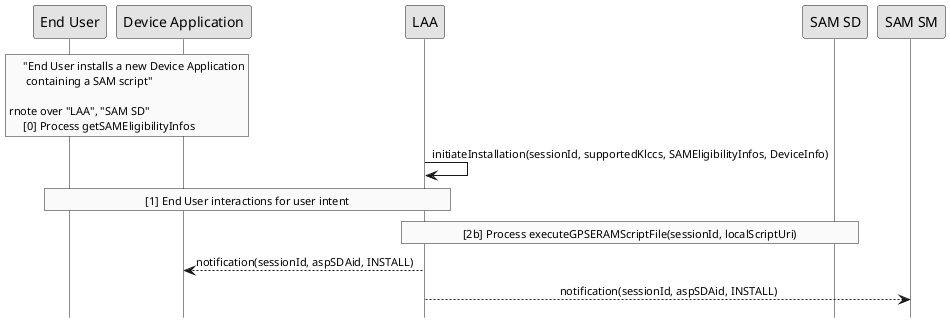 @startuml
 
hide footbox
skinparam sequenceMessageAlign center
skinparam sequenceArrowFontSize 11
skinparam noteFontSize 11
skinparam monochrome true
skinparam lifelinestrategy solid


rnote over "End User", "Device Application"
     "End User installs a new Device Application
      containing a SAM script"

rnote over "LAA", "SAM SD"
     [0] Process getSAMEligibilityInfos
end rnote

"LAA" -> "LAA" : initiateInstallation(sessionId, supportedKlccs, SAMEligibilityInfos, DeviceInfo)

rnote over "LAA", "End User"
     [1] End User interactions for user intent
end rnote

rnote over "LAA", "SAM SD"
     [2b] Process executeGPSERAMScriptFile(sessionId, localScriptUri)
end rnote
 
LAA --> "Device Application" : notification(sessionId, aspSDAid, INSTALL)
 
LAA --> "SAM SM" : notification(sessionId, aspSDAid, INSTALL)
@enduml
